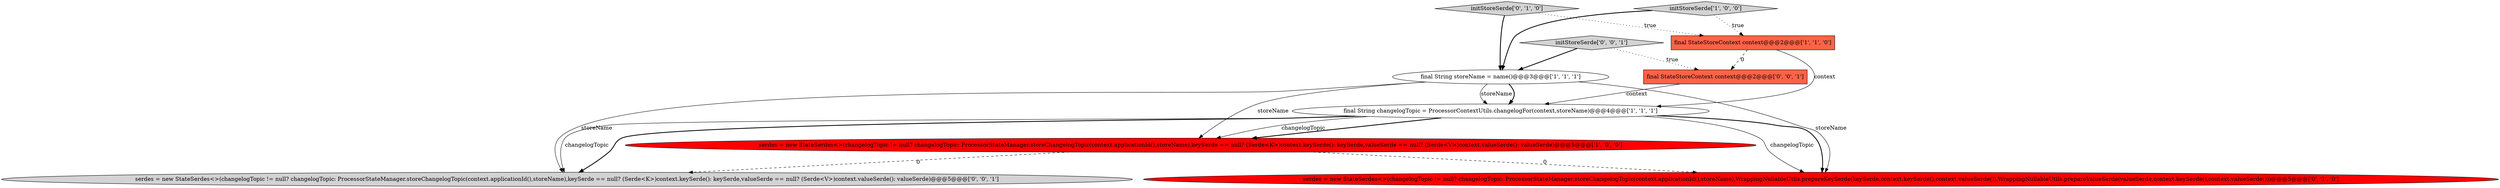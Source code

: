 digraph {
8 [style = filled, label = "initStoreSerde['0', '0', '1']", fillcolor = lightgray, shape = diamond image = "AAA0AAABBB3BBB"];
0 [style = filled, label = "serdes = new StateSerdes<>(changelogTopic != null? changelogTopic: ProcessorStateManager.storeChangelogTopic(context.applicationId(),storeName),keySerde == null? (Serde<K>)context.keySerde(): keySerde,valueSerde == null? (Serde<V>)context.valueSerde(): valueSerde)@@@5@@@['1', '0', '0']", fillcolor = red, shape = ellipse image = "AAA1AAABBB1BBB"];
6 [style = filled, label = "serdes = new StateSerdes<>(changelogTopic != null? changelogTopic: ProcessorStateManager.storeChangelogTopic(context.applicationId(),storeName),WrappingNullableUtils.prepareKeySerde(keySerde,context.keySerde(),context.valueSerde()),WrappingNullableUtils.prepareValueSerde(valueSerde,context.keySerde(),context.valueSerde()))@@@5@@@['0', '1', '0']", fillcolor = red, shape = ellipse image = "AAA1AAABBB2BBB"];
5 [style = filled, label = "initStoreSerde['0', '1', '0']", fillcolor = lightgray, shape = diamond image = "AAA0AAABBB2BBB"];
2 [style = filled, label = "initStoreSerde['1', '0', '0']", fillcolor = lightgray, shape = diamond image = "AAA0AAABBB1BBB"];
9 [style = filled, label = "final StateStoreContext context@@@2@@@['0', '0', '1']", fillcolor = tomato, shape = box image = "AAA0AAABBB3BBB"];
3 [style = filled, label = "final StateStoreContext context@@@2@@@['1', '1', '0']", fillcolor = tomato, shape = box image = "AAA0AAABBB1BBB"];
1 [style = filled, label = "final String storeName = name()@@@3@@@['1', '1', '1']", fillcolor = white, shape = ellipse image = "AAA0AAABBB1BBB"];
7 [style = filled, label = "serdes = new StateSerdes<>(changelogTopic != null? changelogTopic: ProcessorStateManager.storeChangelogTopic(context.applicationId(),storeName),keySerde == null? (Serde<K>)context.keySerde(): keySerde,valueSerde == null? (Serde<V>)context.valueSerde(): valueSerde)@@@5@@@['0', '0', '1']", fillcolor = lightgray, shape = ellipse image = "AAA0AAABBB3BBB"];
4 [style = filled, label = "final String changelogTopic = ProcessorContextUtils.changelogFor(context,storeName)@@@4@@@['1', '1', '1']", fillcolor = white, shape = ellipse image = "AAA0AAABBB1BBB"];
2->3 [style = dotted, label="true"];
1->6 [style = solid, label="storeName"];
1->4 [style = bold, label=""];
4->7 [style = solid, label="changelogTopic"];
4->6 [style = bold, label=""];
2->1 [style = bold, label=""];
0->6 [style = dashed, label="0"];
3->4 [style = solid, label="context"];
4->6 [style = solid, label="changelogTopic"];
5->3 [style = dotted, label="true"];
9->4 [style = solid, label="context"];
4->7 [style = bold, label=""];
1->7 [style = solid, label="storeName"];
4->0 [style = bold, label=""];
8->1 [style = bold, label=""];
5->1 [style = bold, label=""];
3->9 [style = dashed, label="0"];
4->0 [style = solid, label="changelogTopic"];
1->0 [style = solid, label="storeName"];
8->9 [style = dotted, label="true"];
0->7 [style = dashed, label="0"];
1->4 [style = solid, label="storeName"];
}
